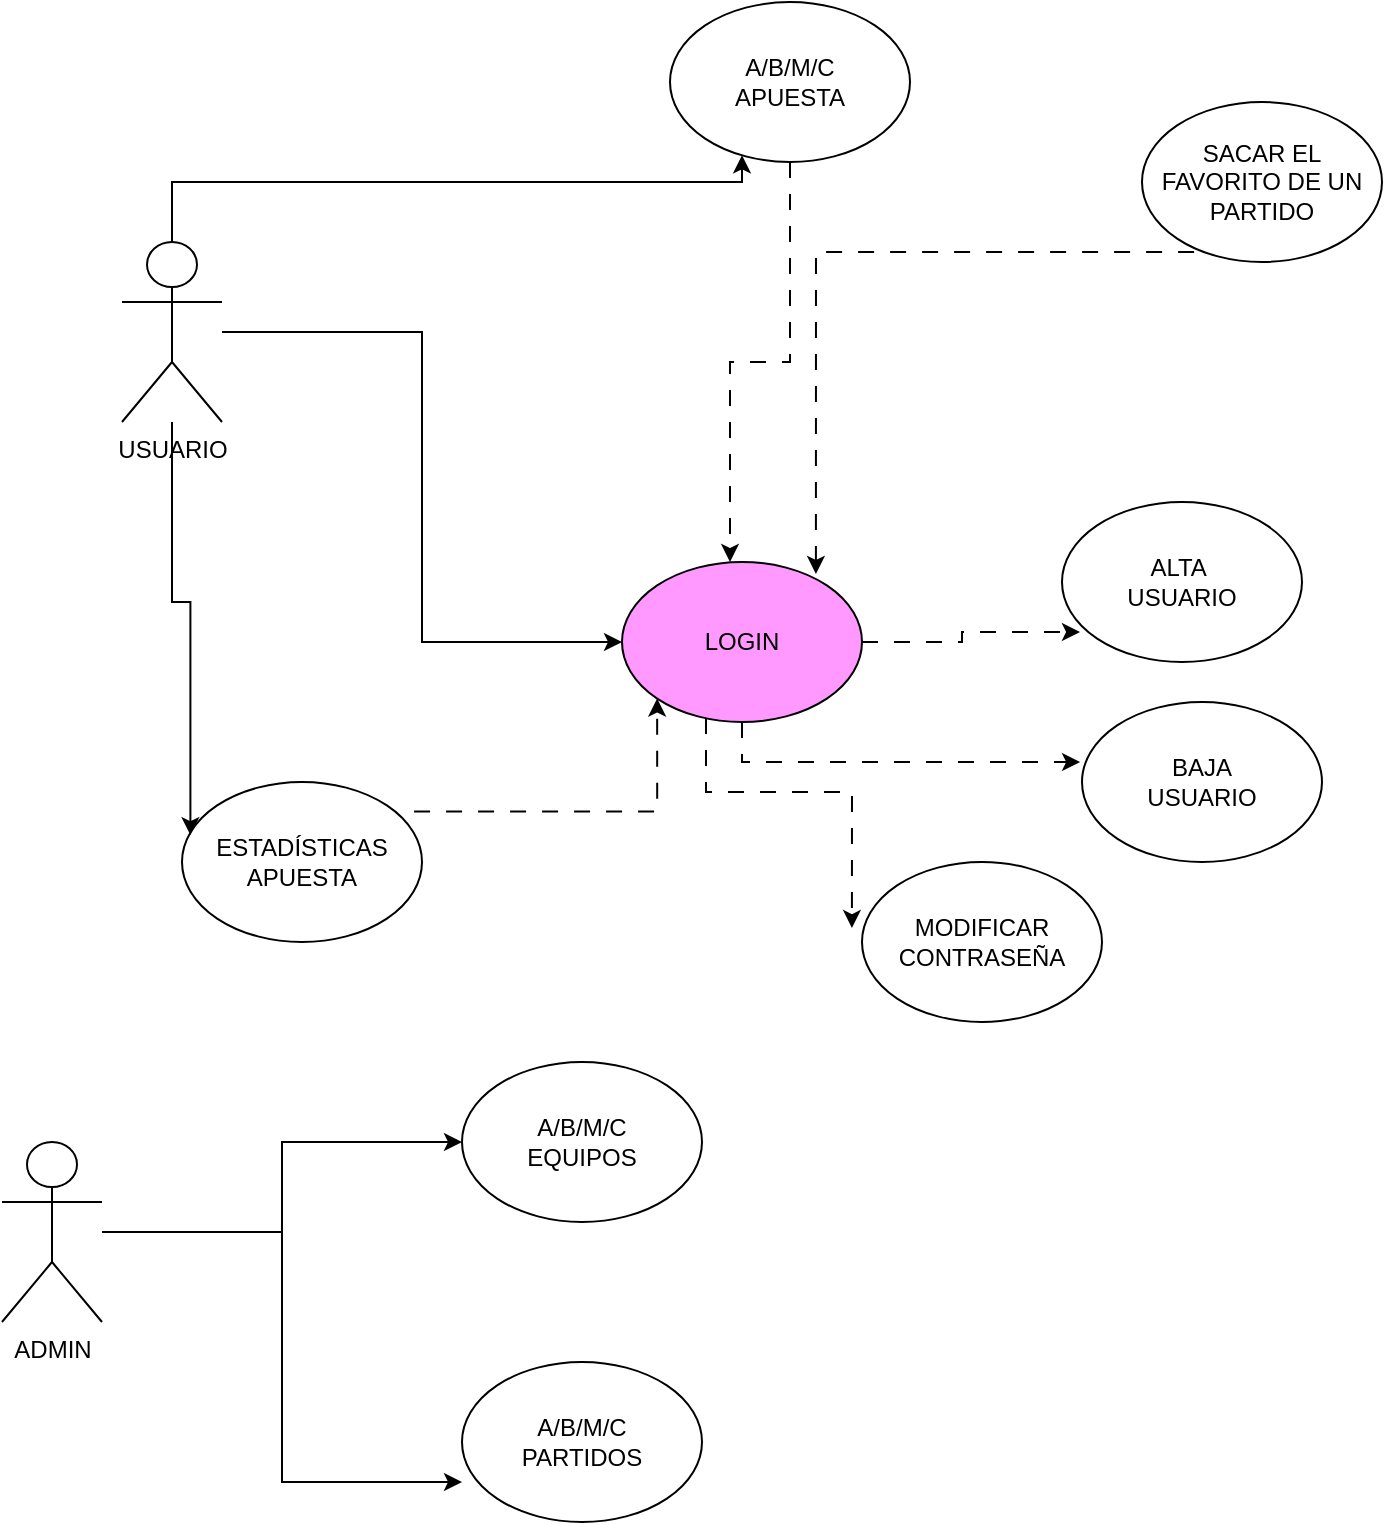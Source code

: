 <mxfile version="22.1.2" type="device">
  <diagram name="Página-1" id="6ri0GXHKn8S3LQYCnVM0">
    <mxGraphModel dx="934" dy="654" grid="1" gridSize="10" guides="1" tooltips="1" connect="1" arrows="1" fold="1" page="1" pageScale="1" pageWidth="827" pageHeight="1169" math="0" shadow="0">
      <root>
        <mxCell id="0" />
        <mxCell id="1" parent="0" />
        <mxCell id="nggsWB1C2XaXtwyBXX7h-3" style="edgeStyle=orthogonalEdgeStyle;rounded=0;orthogonalLoop=1;jettySize=auto;html=1;" parent="1" source="nggsWB1C2XaXtwyBXX7h-1" target="nggsWB1C2XaXtwyBXX7h-2" edge="1">
          <mxGeometry relative="1" as="geometry">
            <Array as="points">
              <mxPoint x="165" y="120" />
              <mxPoint x="450" y="120" />
            </Array>
          </mxGeometry>
        </mxCell>
        <mxCell id="5jzpaCUNolcwSDhed0aJ-5" style="edgeStyle=orthogonalEdgeStyle;rounded=0;orthogonalLoop=1;jettySize=auto;html=1;entryX=0;entryY=0.5;entryDx=0;entryDy=0;" parent="1" source="nggsWB1C2XaXtwyBXX7h-1" target="5jzpaCUNolcwSDhed0aJ-3" edge="1">
          <mxGeometry relative="1" as="geometry" />
        </mxCell>
        <mxCell id="nggsWB1C2XaXtwyBXX7h-1" value="USUARIO" style="shape=umlActor;verticalLabelPosition=bottom;verticalAlign=top;html=1;outlineConnect=0;" parent="1" vertex="1">
          <mxGeometry x="140" y="150" width="50" height="90" as="geometry" />
        </mxCell>
        <mxCell id="nggsWB1C2XaXtwyBXX7h-2" value="A/B/M/C&lt;br&gt;APUESTA" style="ellipse;whiteSpace=wrap;html=1;" parent="1" vertex="1">
          <mxGeometry x="414" y="30" width="120" height="80" as="geometry" />
        </mxCell>
        <mxCell id="5jzpaCUNolcwSDhed0aJ-1" value="SACAR EL FAVORITO DE UN PARTIDO" style="ellipse;whiteSpace=wrap;html=1;" parent="1" vertex="1">
          <mxGeometry x="650" y="80" width="120" height="80" as="geometry" />
        </mxCell>
        <mxCell id="5jzpaCUNolcwSDhed0aJ-2" value="ALTA&amp;nbsp;&lt;br&gt;USUARIO" style="ellipse;whiteSpace=wrap;html=1;" parent="1" vertex="1">
          <mxGeometry x="610" y="280" width="120" height="80" as="geometry" />
        </mxCell>
        <mxCell id="5jzpaCUNolcwSDhed0aJ-3" value="LOGIN" style="ellipse;whiteSpace=wrap;html=1;fillColor=#FF99FF;" parent="1" vertex="1">
          <mxGeometry x="390" y="310" width="120" height="80" as="geometry" />
        </mxCell>
        <mxCell id="5jzpaCUNolcwSDhed0aJ-4" style="edgeStyle=orthogonalEdgeStyle;rounded=0;orthogonalLoop=1;jettySize=auto;html=1;entryX=0.075;entryY=0.813;entryDx=0;entryDy=0;entryPerimeter=0;dashed=1;dashPattern=8 8;" parent="1" source="5jzpaCUNolcwSDhed0aJ-3" target="5jzpaCUNolcwSDhed0aJ-2" edge="1">
          <mxGeometry relative="1" as="geometry" />
        </mxCell>
        <mxCell id="5jzpaCUNolcwSDhed0aJ-6" style="edgeStyle=orthogonalEdgeStyle;rounded=0;orthogonalLoop=1;jettySize=auto;html=1;entryX=0.45;entryY=0;entryDx=0;entryDy=0;entryPerimeter=0;dashed=1;dashPattern=8 8;exitX=0.5;exitY=1;exitDx=0;exitDy=0;" parent="1" source="nggsWB1C2XaXtwyBXX7h-2" target="5jzpaCUNolcwSDhed0aJ-3" edge="1">
          <mxGeometry relative="1" as="geometry">
            <mxPoint x="480" y="205" as="sourcePoint" />
            <mxPoint x="589" y="200" as="targetPoint" />
          </mxGeometry>
        </mxCell>
        <mxCell id="5jzpaCUNolcwSDhed0aJ-7" style="edgeStyle=orthogonalEdgeStyle;rounded=0;orthogonalLoop=1;jettySize=auto;html=1;entryX=0.808;entryY=0.075;entryDx=0;entryDy=0;entryPerimeter=0;dashed=1;dashPattern=8 8;exitX=0.217;exitY=0.938;exitDx=0;exitDy=0;exitPerimeter=0;" parent="1" source="5jzpaCUNolcwSDhed0aJ-1" target="5jzpaCUNolcwSDhed0aJ-3" edge="1">
          <mxGeometry relative="1" as="geometry">
            <mxPoint x="670" y="130" as="sourcePoint" />
            <mxPoint x="640" y="330" as="targetPoint" />
          </mxGeometry>
        </mxCell>
        <mxCell id="5jzpaCUNolcwSDhed0aJ-9" value="BAJA&lt;br&gt;USUARIO" style="ellipse;whiteSpace=wrap;html=1;" parent="1" vertex="1">
          <mxGeometry x="620" y="380" width="120" height="80" as="geometry" />
        </mxCell>
        <mxCell id="5jzpaCUNolcwSDhed0aJ-11" style="edgeStyle=orthogonalEdgeStyle;rounded=0;orthogonalLoop=1;jettySize=auto;html=1;entryX=-0.008;entryY=0.375;entryDx=0;entryDy=0;entryPerimeter=0;dashed=1;dashPattern=8 8;exitX=0.5;exitY=1;exitDx=0;exitDy=0;" parent="1" source="5jzpaCUNolcwSDhed0aJ-3" target="5jzpaCUNolcwSDhed0aJ-9" edge="1">
          <mxGeometry relative="1" as="geometry">
            <mxPoint x="520" y="360" as="sourcePoint" />
            <mxPoint x="629" y="355" as="targetPoint" />
          </mxGeometry>
        </mxCell>
        <mxCell id="5jzpaCUNolcwSDhed0aJ-12" value="MODIFICAR&lt;br&gt;CONTRASEÑA" style="ellipse;whiteSpace=wrap;html=1;" parent="1" vertex="1">
          <mxGeometry x="510" y="460" width="120" height="80" as="geometry" />
        </mxCell>
        <mxCell id="5jzpaCUNolcwSDhed0aJ-13" style="edgeStyle=orthogonalEdgeStyle;rounded=0;orthogonalLoop=1;jettySize=auto;html=1;entryX=-0.042;entryY=0.413;entryDx=0;entryDy=0;entryPerimeter=0;dashed=1;dashPattern=8 8;exitX=0.35;exitY=0.975;exitDx=0;exitDy=0;exitPerimeter=0;" parent="1" source="5jzpaCUNolcwSDhed0aJ-3" target="5jzpaCUNolcwSDhed0aJ-12" edge="1">
          <mxGeometry relative="1" as="geometry">
            <mxPoint x="460" y="400" as="sourcePoint" />
            <mxPoint x="629" y="420" as="targetPoint" />
          </mxGeometry>
        </mxCell>
        <mxCell id="5jzpaCUNolcwSDhed0aJ-14" value="ESTADÍSTICAS&lt;br&gt;APUESTA" style="ellipse;whiteSpace=wrap;html=1;" parent="1" vertex="1">
          <mxGeometry x="170" y="420" width="120" height="80" as="geometry" />
        </mxCell>
        <mxCell id="5jzpaCUNolcwSDhed0aJ-15" style="edgeStyle=orthogonalEdgeStyle;rounded=0;orthogonalLoop=1;jettySize=auto;html=1;entryX=0;entryY=1;entryDx=0;entryDy=0;dashed=1;dashPattern=8 8;exitX=0.967;exitY=0.185;exitDx=0;exitDy=0;exitPerimeter=0;" parent="1" source="5jzpaCUNolcwSDhed0aJ-14" target="5jzpaCUNolcwSDhed0aJ-3" edge="1">
          <mxGeometry relative="1" as="geometry">
            <mxPoint x="442" y="398" as="sourcePoint" />
            <mxPoint x="515" y="503" as="targetPoint" />
          </mxGeometry>
        </mxCell>
        <mxCell id="5jzpaCUNolcwSDhed0aJ-16" style="edgeStyle=orthogonalEdgeStyle;rounded=0;orthogonalLoop=1;jettySize=auto;html=1;entryX=0.035;entryY=0.332;entryDx=0;entryDy=0;entryPerimeter=0;" parent="1" source="nggsWB1C2XaXtwyBXX7h-1" target="5jzpaCUNolcwSDhed0aJ-14" edge="1">
          <mxGeometry relative="1" as="geometry" />
        </mxCell>
        <mxCell id="5jzpaCUNolcwSDhed0aJ-17" value="A/B/M/C&lt;br&gt;EQUIPOS" style="ellipse;whiteSpace=wrap;html=1;" parent="1" vertex="1">
          <mxGeometry x="310" y="560" width="120" height="80" as="geometry" />
        </mxCell>
        <mxCell id="5jzpaCUNolcwSDhed0aJ-18" value="A/B/M/C&lt;br&gt;PARTIDOS" style="ellipse;whiteSpace=wrap;html=1;" parent="1" vertex="1">
          <mxGeometry x="310" y="710" width="120" height="80" as="geometry" />
        </mxCell>
        <mxCell id="5jzpaCUNolcwSDhed0aJ-20" style="edgeStyle=orthogonalEdgeStyle;rounded=0;orthogonalLoop=1;jettySize=auto;html=1;" parent="1" source="5jzpaCUNolcwSDhed0aJ-19" target="5jzpaCUNolcwSDhed0aJ-17" edge="1">
          <mxGeometry relative="1" as="geometry" />
        </mxCell>
        <mxCell id="5jzpaCUNolcwSDhed0aJ-19" value="ADMIN" style="shape=umlActor;verticalLabelPosition=bottom;verticalAlign=top;html=1;outlineConnect=0;" parent="1" vertex="1">
          <mxGeometry x="80" y="600" width="50" height="90" as="geometry" />
        </mxCell>
        <mxCell id="5jzpaCUNolcwSDhed0aJ-21" style="edgeStyle=orthogonalEdgeStyle;rounded=0;orthogonalLoop=1;jettySize=auto;html=1;entryX=0;entryY=0.75;entryDx=0;entryDy=0;entryPerimeter=0;" parent="1" source="5jzpaCUNolcwSDhed0aJ-19" target="5jzpaCUNolcwSDhed0aJ-18" edge="1">
          <mxGeometry relative="1" as="geometry" />
        </mxCell>
      </root>
    </mxGraphModel>
  </diagram>
</mxfile>
